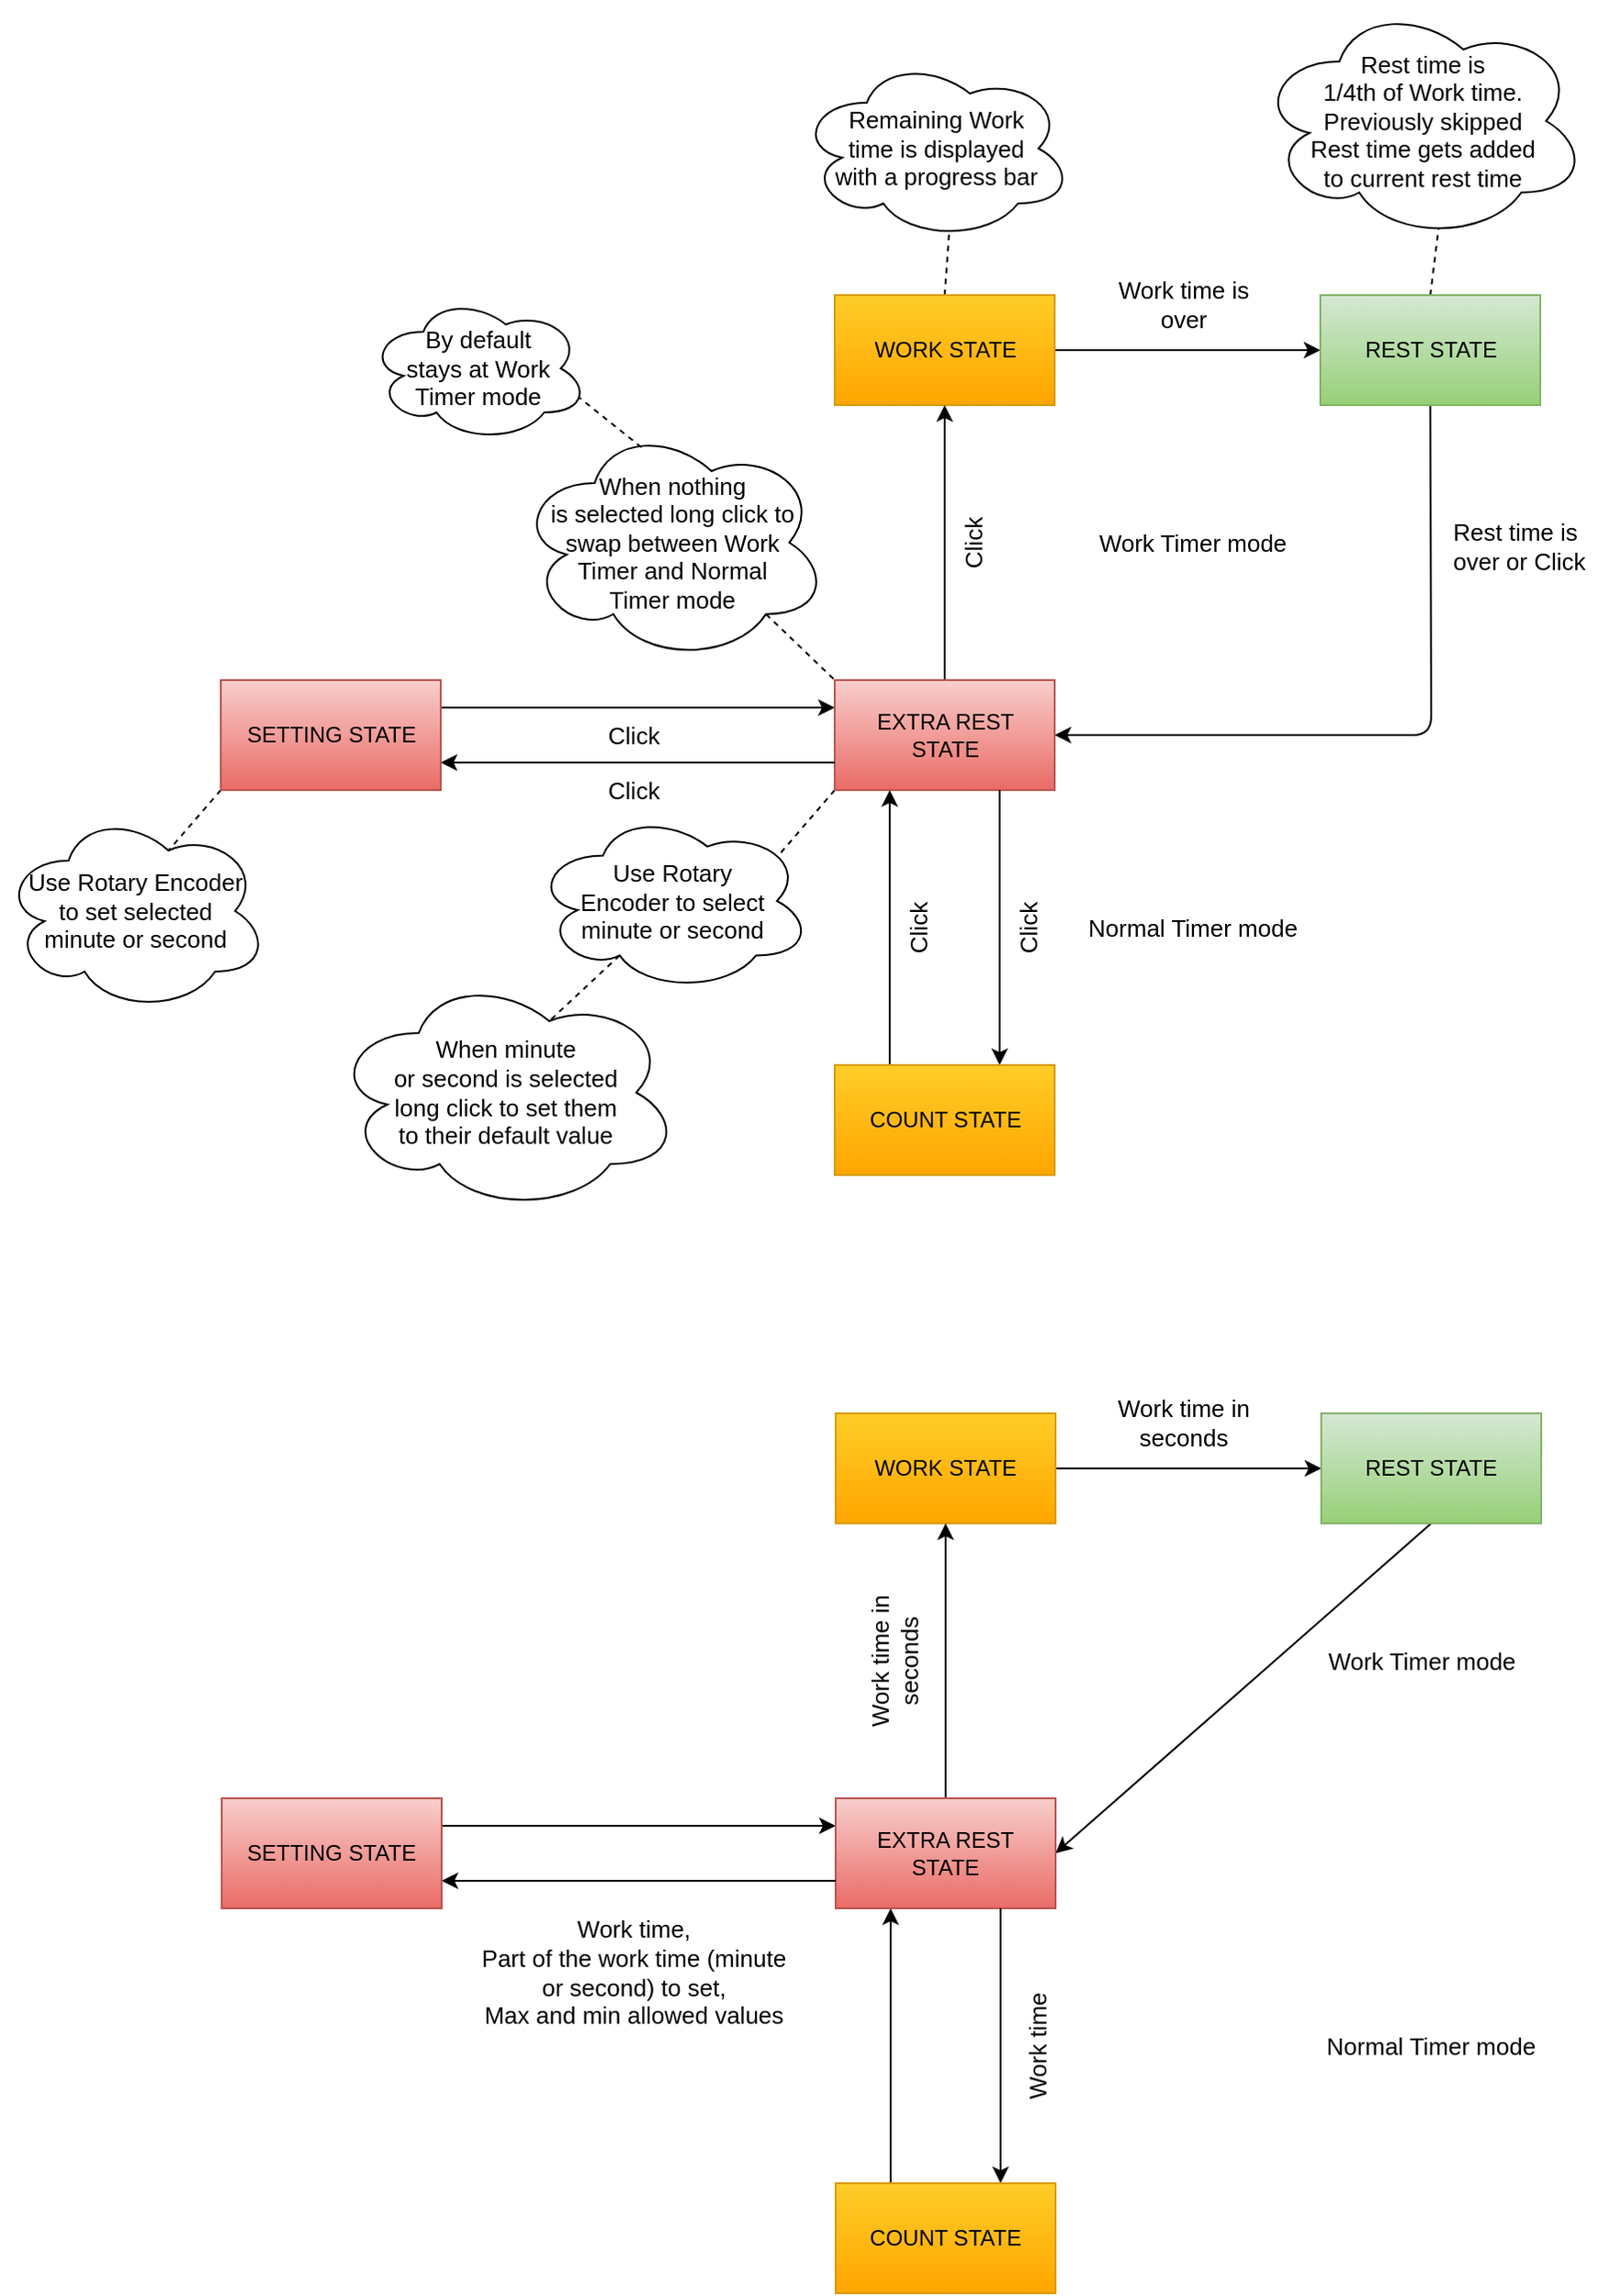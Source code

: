 <mxfile>
    <diagram id="Uf93iF11Qrb-FCjZKI1r" name="Page-1">
        <mxGraphModel dx="1618" dy="1711" grid="1" gridSize="10" guides="1" tooltips="1" connect="1" arrows="1" fold="1" page="1" pageScale="1" pageWidth="850" pageHeight="1100" background="#ffffff" math="0" shadow="0">
            <root>
                <mxCell id="0"/>
                <mxCell id="1" parent="0"/>
                <mxCell id="6" value="" style="edgeStyle=none;html=1;exitX=1;exitY=0.5;exitDx=0;exitDy=0;entryX=0;entryY=0.5;entryDx=0;entryDy=0;strokeColor=#000000;fontColor=#000000;labelBackgroundColor=none;" parent="1" source="2" target="3" edge="1">
                    <mxGeometry relative="1" as="geometry"/>
                </mxCell>
                <mxCell id="2" value="&lt;font color=&quot;#000000&quot;&gt;WORK STATE&lt;/font&gt;" style="whiteSpace=wrap;html=1;fillColor=#ffcd28;strokeColor=#d79b00;gradientColor=#ffa500;" parent="1" vertex="1">
                    <mxGeometry x="365" y="310" width="120" height="60" as="geometry"/>
                </mxCell>
                <mxCell id="10" style="edgeStyle=none;html=1;exitX=0.5;exitY=1;exitDx=0;exitDy=0;entryX=1;entryY=0.5;entryDx=0;entryDy=0;strokeColor=#000000;fontColor=#000000;" parent="1" source="3" target="4" edge="1">
                    <mxGeometry relative="1" as="geometry"/>
                </mxCell>
                <mxCell id="3" value="&lt;font color=&quot;#000000&quot;&gt;REST STATE&lt;/font&gt;" style="whiteSpace=wrap;html=1;fillColor=#d5e8d4;strokeColor=#82b366;gradientColor=#97d077;" parent="1" vertex="1">
                    <mxGeometry x="630" y="310" width="120" height="60" as="geometry"/>
                </mxCell>
                <mxCell id="5" value="" style="edgeStyle=none;html=1;exitX=0.5;exitY=0;exitDx=0;exitDy=0;entryX=0.5;entryY=1;entryDx=0;entryDy=0;fontColor=#000000;strokeColor=#000000;labelBackgroundColor=none;" parent="1" source="4" target="2" edge="1">
                    <mxGeometry relative="1" as="geometry"/>
                </mxCell>
                <mxCell id="8" style="edgeStyle=none;html=1;exitX=0;exitY=0.25;exitDx=0;exitDy=0;entryX=1;entryY=0.25;entryDx=0;entryDy=0;strokeColor=#000000;fontColor=#000000;endArrow=none;endFill=0;startArrow=classic;startFill=1;" parent="1" source="4" target="7" edge="1">
                    <mxGeometry relative="1" as="geometry"/>
                </mxCell>
                <mxCell id="15" style="edgeStyle=none;html=1;exitX=0.25;exitY=1;exitDx=0;exitDy=0;entryX=0.25;entryY=0;entryDx=0;entryDy=0;labelBackgroundColor=none;strokeColor=#000000;fontSize=13;fontColor=#000000;startArrow=classic;startFill=1;endArrow=none;endFill=0;" parent="1" source="4" target="14" edge="1">
                    <mxGeometry relative="1" as="geometry"/>
                </mxCell>
                <mxCell id="4" value="&lt;font color=&quot;#000000&quot;&gt;EXTRA REST&lt;br&gt;STATE&lt;/font&gt;" style="whiteSpace=wrap;html=1;fillColor=#f8cecc;strokeColor=#b85450;gradientColor=#ea6b66;" parent="1" vertex="1">
                    <mxGeometry x="365" y="520" width="120" height="60" as="geometry"/>
                </mxCell>
                <mxCell id="9" style="edgeStyle=none;html=1;exitX=1;exitY=0.75;exitDx=0;exitDy=0;entryX=0;entryY=0.75;entryDx=0;entryDy=0;strokeColor=#000000;fontColor=#000000;startArrow=classic;startFill=1;endArrow=none;endFill=0;" parent="1" source="7" target="4" edge="1">
                    <mxGeometry relative="1" as="geometry"/>
                </mxCell>
                <mxCell id="7" value="&lt;font color=&quot;#000000&quot;&gt;SETTING STATE&lt;/font&gt;" style="whiteSpace=wrap;html=1;fillColor=#f8cecc;strokeColor=#b85450;gradientColor=#ea6b66;" parent="1" vertex="1">
                    <mxGeometry x="30" y="520" width="120" height="60" as="geometry"/>
                </mxCell>
                <mxCell id="11" value="&lt;font style=&quot;font-size: 13px;&quot;&gt;Work time in seconds&lt;/font&gt;" style="text;strokeColor=none;align=center;fillColor=none;html=1;verticalAlign=middle;whiteSpace=wrap;rounded=0;fontColor=#000000;rotation=270;" parent="1" vertex="1">
                    <mxGeometry x="352" y="430" width="90" height="30" as="geometry"/>
                </mxCell>
                <mxCell id="12" value="&lt;font style=&quot;font-size: 13px;&quot;&gt;Work time in seconds&lt;/font&gt;" style="text;strokeColor=none;align=center;fillColor=none;html=1;verticalAlign=middle;whiteSpace=wrap;rounded=0;fontColor=#000000;" parent="1" vertex="1">
                    <mxGeometry x="510" y="300" width="90" height="30" as="geometry"/>
                </mxCell>
                <mxCell id="13" value="&lt;font style=&quot;font-size: 13px;&quot;&gt;Work time,&lt;br&gt;Part of the work time (minute or second) to set,&lt;br&gt;Max and min allowed values&lt;br&gt;&lt;/font&gt;" style="text;strokeColor=none;align=center;fillColor=none;html=1;verticalAlign=middle;whiteSpace=wrap;rounded=0;fontColor=#000000;" parent="1" vertex="1">
                    <mxGeometry x="170" y="580" width="170" height="70" as="geometry"/>
                </mxCell>
                <mxCell id="16" style="edgeStyle=none;html=1;exitX=0.75;exitY=0;exitDx=0;exitDy=0;entryX=0.75;entryY=1;entryDx=0;entryDy=0;labelBackgroundColor=none;strokeColor=#000000;fontSize=13;fontColor=#000000;startArrow=classic;startFill=1;endArrow=none;endFill=0;" parent="1" source="14" target="4" edge="1">
                    <mxGeometry relative="1" as="geometry"/>
                </mxCell>
                <mxCell id="14" value="&lt;font color=&quot;#000000&quot;&gt;COUNT STATE&lt;/font&gt;" style="whiteSpace=wrap;html=1;fillColor=#ffcd28;strokeColor=#d79b00;gradientColor=#ffa500;" parent="1" vertex="1">
                    <mxGeometry x="365" y="730" width="120" height="60" as="geometry"/>
                </mxCell>
                <mxCell id="17" value="&lt;font style=&quot;font-size: 13px;&quot;&gt;Work time&lt;/font&gt;" style="text;strokeColor=none;align=center;fillColor=none;html=1;verticalAlign=middle;whiteSpace=wrap;rounded=0;fontColor=#000000;rotation=270;" parent="1" vertex="1">
                    <mxGeometry x="430" y="640" width="90" height="30" as="geometry"/>
                </mxCell>
                <mxCell id="18" value="Work Timer mode" style="text;strokeColor=none;align=center;fillColor=none;html=1;verticalAlign=middle;whiteSpace=wrap;rounded=0;fontSize=13;fontColor=#000000;" parent="1" vertex="1">
                    <mxGeometry x="620" y="430" width="130" height="30" as="geometry"/>
                </mxCell>
                <mxCell id="19" value="Normal Timer mode" style="text;strokeColor=none;align=center;fillColor=none;html=1;verticalAlign=middle;whiteSpace=wrap;rounded=0;fontSize=13;fontColor=#000000;" parent="1" vertex="1">
                    <mxGeometry x="625" y="640" width="130" height="30" as="geometry"/>
                </mxCell>
                <mxCell id="38" value="" style="edgeStyle=none;html=1;exitX=1;exitY=0.5;exitDx=0;exitDy=0;entryX=0;entryY=0.5;entryDx=0;entryDy=0;strokeColor=#000000;fontColor=#000000;labelBackgroundColor=none;" parent="1" source="39" target="41" edge="1">
                    <mxGeometry relative="1" as="geometry"/>
                </mxCell>
                <mxCell id="83" style="edgeStyle=none;html=1;exitX=0.5;exitY=0;exitDx=0;exitDy=0;entryX=0.55;entryY=0.95;entryDx=0;entryDy=0;entryPerimeter=0;dashed=1;strokeColor=#000000;fontSize=13;fontColor=#000000;endArrow=none;endFill=0;" edge="1" parent="1" source="39" target="82">
                    <mxGeometry relative="1" as="geometry"/>
                </mxCell>
                <mxCell id="39" value="&lt;font color=&quot;#000000&quot;&gt;WORK STATE&lt;/font&gt;" style="whiteSpace=wrap;html=1;fillColor=#ffcd28;strokeColor=#d79b00;gradientColor=#ffa500;" parent="1" vertex="1">
                    <mxGeometry x="364.5" y="-300" width="120" height="60" as="geometry"/>
                </mxCell>
                <mxCell id="40" style="edgeStyle=none;html=1;exitX=0.5;exitY=1;exitDx=0;exitDy=0;entryX=1;entryY=0.5;entryDx=0;entryDy=0;strokeColor=#000000;fontColor=#000000;" parent="1" source="41" target="45" edge="1">
                    <mxGeometry relative="1" as="geometry">
                        <Array as="points">
                            <mxPoint x="690" y="-60"/>
                        </Array>
                    </mxGeometry>
                </mxCell>
                <mxCell id="81" style="edgeStyle=none;html=1;exitX=0.5;exitY=0;exitDx=0;exitDy=0;entryX=0.55;entryY=0.95;entryDx=0;entryDy=0;entryPerimeter=0;fontSize=13;fontColor=#000000;strokeColor=#000000;endArrow=none;endFill=0;dashed=1;" edge="1" parent="1" source="41" target="80">
                    <mxGeometry relative="1" as="geometry"/>
                </mxCell>
                <mxCell id="41" value="&lt;font color=&quot;#000000&quot;&gt;REST STATE&lt;/font&gt;" style="whiteSpace=wrap;html=1;fillColor=#d5e8d4;strokeColor=#82b366;gradientColor=#97d077;" parent="1" vertex="1">
                    <mxGeometry x="629.5" y="-300" width="120" height="60" as="geometry"/>
                </mxCell>
                <mxCell id="42" value="" style="edgeStyle=none;html=1;exitX=0.5;exitY=0;exitDx=0;exitDy=0;entryX=0.5;entryY=1;entryDx=0;entryDy=0;fontColor=#000000;strokeColor=#000000;labelBackgroundColor=none;" parent="1" source="45" target="39" edge="1">
                    <mxGeometry relative="1" as="geometry"/>
                </mxCell>
                <mxCell id="43" style="edgeStyle=none;html=1;exitX=0;exitY=0.25;exitDx=0;exitDy=0;entryX=1;entryY=0.25;entryDx=0;entryDy=0;strokeColor=#000000;fontColor=#000000;endArrow=none;endFill=0;startArrow=classic;startFill=1;" parent="1" source="45" target="47" edge="1">
                    <mxGeometry relative="1" as="geometry"/>
                </mxCell>
                <mxCell id="44" style="edgeStyle=none;html=1;exitX=0.25;exitY=1;exitDx=0;exitDy=0;entryX=0.25;entryY=0;entryDx=0;entryDy=0;labelBackgroundColor=none;strokeColor=#000000;fontSize=13;fontColor=#000000;startArrow=classic;startFill=1;endArrow=none;endFill=0;" parent="1" source="45" target="52" edge="1">
                    <mxGeometry relative="1" as="geometry"/>
                </mxCell>
                <mxCell id="66" style="edgeStyle=none;html=1;exitX=0;exitY=1;exitDx=0;exitDy=0;entryX=0.88;entryY=0.25;entryDx=0;entryDy=0;entryPerimeter=0;strokeColor=#000000;fontSize=13;fontColor=#000000;startArrow=none;startFill=0;endArrow=none;endFill=0;dashed=1;" parent="1" source="45" target="63" edge="1">
                    <mxGeometry relative="1" as="geometry"/>
                </mxCell>
                <mxCell id="45" value="&lt;font color=&quot;#000000&quot;&gt;EXTRA REST&lt;br&gt;STATE&lt;/font&gt;" style="whiteSpace=wrap;html=1;fillColor=#f8cecc;strokeColor=#b85450;gradientColor=#ea6b66;" parent="1" vertex="1">
                    <mxGeometry x="364.5" y="-90" width="120" height="60" as="geometry"/>
                </mxCell>
                <mxCell id="46" style="edgeStyle=none;html=1;exitX=1;exitY=0.75;exitDx=0;exitDy=0;entryX=0;entryY=0.75;entryDx=0;entryDy=0;strokeColor=#000000;fontColor=#000000;startArrow=classic;startFill=1;endArrow=none;endFill=0;" parent="1" source="47" target="45" edge="1">
                    <mxGeometry relative="1" as="geometry"/>
                </mxCell>
                <mxCell id="69" style="edgeStyle=none;html=1;exitX=0;exitY=1;exitDx=0;exitDy=0;entryX=0.625;entryY=0.2;entryDx=0;entryDy=0;entryPerimeter=0;dashed=1;strokeColor=#000000;fontSize=13;fontColor=#000000;startArrow=none;startFill=0;endArrow=none;endFill=0;" parent="1" source="47" target="67" edge="1">
                    <mxGeometry relative="1" as="geometry"/>
                </mxCell>
                <mxCell id="47" value="&lt;font color=&quot;#000000&quot;&gt;SETTING STATE&lt;/font&gt;" style="whiteSpace=wrap;html=1;fillColor=#f8cecc;strokeColor=#b85450;gradientColor=#ea6b66;" parent="1" vertex="1">
                    <mxGeometry x="29.5" y="-90" width="120" height="60" as="geometry"/>
                </mxCell>
                <mxCell id="49" value="&lt;font style=&quot;font-size: 13px;&quot;&gt;Work time is over&lt;/font&gt;" style="text;strokeColor=none;align=center;fillColor=none;html=1;verticalAlign=middle;whiteSpace=wrap;rounded=0;fontColor=#000000;" parent="1" vertex="1">
                    <mxGeometry x="509.5" y="-310" width="90" height="30" as="geometry"/>
                </mxCell>
                <mxCell id="51" style="edgeStyle=none;html=1;exitX=0.75;exitY=0;exitDx=0;exitDy=0;entryX=0.75;entryY=1;entryDx=0;entryDy=0;labelBackgroundColor=none;strokeColor=#000000;fontSize=13;fontColor=#000000;startArrow=classic;startFill=1;endArrow=none;endFill=0;" parent="1" source="52" target="45" edge="1">
                    <mxGeometry relative="1" as="geometry"/>
                </mxCell>
                <mxCell id="52" value="&lt;font color=&quot;#000000&quot;&gt;COUNT STATE&lt;/font&gt;" style="whiteSpace=wrap;html=1;fillColor=#ffcd28;strokeColor=#d79b00;gradientColor=#ffa500;" parent="1" vertex="1">
                    <mxGeometry x="364.5" y="120" width="120" height="60" as="geometry"/>
                </mxCell>
                <mxCell id="53" value="&lt;span style=&quot;font-size: 13px;&quot;&gt;Click&lt;/span&gt;" style="text;strokeColor=none;align=center;fillColor=none;html=1;verticalAlign=middle;whiteSpace=wrap;rounded=0;fontColor=#000000;rotation=270;" parent="1" vertex="1">
                    <mxGeometry x="425" y="30" width="90" height="30" as="geometry"/>
                </mxCell>
                <mxCell id="54" value="Work Timer mode" style="text;strokeColor=none;align=center;fillColor=none;html=1;verticalAlign=middle;whiteSpace=wrap;rounded=0;fontSize=13;fontColor=#000000;" parent="1" vertex="1">
                    <mxGeometry x="494.5" y="-180" width="130" height="30" as="geometry"/>
                </mxCell>
                <mxCell id="55" value="Normal Timer mode" style="text;strokeColor=none;align=center;fillColor=none;html=1;verticalAlign=middle;whiteSpace=wrap;rounded=0;fontSize=13;fontColor=#000000;" parent="1" vertex="1">
                    <mxGeometry x="494.5" y="30" width="130" height="30" as="geometry"/>
                </mxCell>
                <mxCell id="56" value="&lt;span style=&quot;font-size: 13px;&quot;&gt;Click&lt;/span&gt;" style="text;strokeColor=none;align=center;fillColor=none;html=1;verticalAlign=middle;whiteSpace=wrap;rounded=0;fontColor=#000000;rotation=270;" parent="1" vertex="1">
                    <mxGeometry x="365" y="30" width="90" height="30" as="geometry"/>
                </mxCell>
                <mxCell id="57" value="&lt;span style=&quot;font-size: 13px;&quot;&gt;Click&lt;/span&gt;" style="text;strokeColor=none;align=center;fillColor=none;html=1;verticalAlign=middle;whiteSpace=wrap;rounded=0;fontColor=#000000;rotation=270;" parent="1" vertex="1">
                    <mxGeometry x="395" y="-180" width="90" height="30" as="geometry"/>
                </mxCell>
                <mxCell id="58" value="&lt;span style=&quot;color: rgb(0, 0, 0); font-family: Helvetica; font-size: 13px; font-style: normal; font-variant-ligatures: normal; font-variant-caps: normal; font-weight: 400; letter-spacing: normal; orphans: 2; text-align: center; text-indent: 0px; text-transform: none; widows: 2; word-spacing: 0px; -webkit-text-stroke-width: 0px; text-decoration-thickness: initial; text-decoration-style: initial; text-decoration-color: initial; float: none; display: inline !important;&quot;&gt;Rest time is over or Click&lt;/span&gt;" style="text;whiteSpace=wrap;html=1;labelBackgroundColor=none;" parent="1" vertex="1">
                    <mxGeometry x="700" y="-185" width="80" height="40" as="geometry"/>
                </mxCell>
                <mxCell id="59" value="&lt;span style=&quot;font-size: 13px;&quot;&gt;Click&lt;/span&gt;" style="text;strokeColor=none;align=center;fillColor=none;html=1;verticalAlign=middle;whiteSpace=wrap;rounded=0;fontColor=#000000;rotation=0;" parent="1" vertex="1">
                    <mxGeometry x="210" y="-45" width="90" height="30" as="geometry"/>
                </mxCell>
                <mxCell id="60" value="&lt;span style=&quot;font-size: 13px;&quot;&gt;Click&lt;/span&gt;" style="text;strokeColor=none;align=center;fillColor=none;html=1;verticalAlign=middle;whiteSpace=wrap;rounded=0;fontColor=#000000;rotation=0;" parent="1" vertex="1">
                    <mxGeometry x="210" y="-75" width="90" height="30" as="geometry"/>
                </mxCell>
                <mxCell id="72" style="edgeStyle=none;html=1;exitX=0.31;exitY=0.8;exitDx=0;exitDy=0;exitPerimeter=0;entryX=0.625;entryY=0.2;entryDx=0;entryDy=0;entryPerimeter=0;dashed=1;strokeColor=#000000;fontSize=13;fontColor=#000000;startArrow=none;startFill=0;endArrow=none;endFill=0;" parent="1" source="63" target="71" edge="1">
                    <mxGeometry relative="1" as="geometry"/>
                </mxCell>
                <mxCell id="63" value="&lt;span style=&quot;color: rgb(0, 0, 0); font-family: Helvetica; font-size: 13px; font-style: normal; font-variant-ligatures: normal; font-variant-caps: normal; font-weight: 400; letter-spacing: normal; orphans: 2; text-align: center; text-indent: 0px; text-transform: none; widows: 2; word-spacing: 0px; -webkit-text-stroke-width: 0px; text-decoration-thickness: initial; text-decoration-style: initial; text-decoration-color: initial; float: none; display: inline !important;&quot;&gt;Use Rotary&lt;br&gt;Encoder to select&lt;br&gt;minute or second&lt;/span&gt;" style="ellipse;shape=cloud;whiteSpace=wrap;html=1;labelBackgroundColor=none;fontSize=13;fontColor=#000000;fillColor=none;strokeColor=#000000;" parent="1" vertex="1">
                    <mxGeometry x="200" y="-19" width="152" height="99" as="geometry"/>
                </mxCell>
                <mxCell id="67" value="&lt;span style=&quot;color: rgb(0, 0, 0); font-family: Helvetica; font-size: 13px; font-style: normal; font-variant-ligatures: normal; font-variant-caps: normal; font-weight: 400; letter-spacing: normal; orphans: 2; text-align: center; text-indent: 0px; text-transform: none; widows: 2; word-spacing: 0px; -webkit-text-stroke-width: 0px; text-decoration-thickness: initial; text-decoration-style: initial; text-decoration-color: initial; float: none; display: inline !important;&quot;&gt;Use Rotary Encoder&lt;br&gt;to set selected&lt;br&gt;minute or second&lt;/span&gt;" style="ellipse;shape=cloud;whiteSpace=wrap;html=1;labelBackgroundColor=none;strokeColor=#000000;fontSize=13;fontColor=#000000;fillColor=none;" parent="1" vertex="1">
                    <mxGeometry x="-90" y="-19" width="145.5" height="110" as="geometry"/>
                </mxCell>
                <mxCell id="71" value="When minute&lt;br&gt;or second is selected&lt;br&gt;long click to set them&lt;br&gt;to their default value" style="ellipse;shape=cloud;whiteSpace=wrap;html=1;labelBackgroundColor=none;strokeColor=#000000;fontSize=13;fontColor=#000000;fillColor=none;" parent="1" vertex="1">
                    <mxGeometry x="90" y="70" width="190" height="130" as="geometry"/>
                </mxCell>
                <mxCell id="75" style="edgeStyle=none;html=1;exitX=0.8;exitY=0.8;exitDx=0;exitDy=0;exitPerimeter=0;entryX=0;entryY=0;entryDx=0;entryDy=0;dashed=1;strokeColor=#000000;fontSize=13;fontColor=#000000;startArrow=none;startFill=0;endArrow=none;endFill=0;" parent="1" source="74" target="45" edge="1">
                    <mxGeometry relative="1" as="geometry"/>
                </mxCell>
                <mxCell id="79" style="edgeStyle=none;html=1;exitX=0.4;exitY=0.1;exitDx=0;exitDy=0;exitPerimeter=0;entryX=0.96;entryY=0.7;entryDx=0;entryDy=0;entryPerimeter=0;dashed=1;strokeColor=#000000;fontSize=13;fontColor=#000000;startArrow=none;startFill=0;endArrow=none;endFill=0;" parent="1" source="74" target="76" edge="1">
                    <mxGeometry relative="1" as="geometry"/>
                </mxCell>
                <mxCell id="74" value="When nothing&lt;br&gt;is selected long click to&lt;br&gt;swap between Work&lt;br&gt;Timer and Normal&lt;br&gt;Timer mode" style="ellipse;shape=cloud;whiteSpace=wrap;html=1;labelBackgroundColor=none;strokeColor=#000000;fontSize=13;fontColor=#000000;fillColor=none;" parent="1" vertex="1">
                    <mxGeometry x="191" y="-230" width="170" height="130" as="geometry"/>
                </mxCell>
                <mxCell id="76" value="By default&lt;br&gt;stays at Work&lt;br&gt;Timer mode" style="ellipse;shape=cloud;whiteSpace=wrap;html=1;labelBackgroundColor=none;strokeColor=#000000;fontSize=13;fontColor=#000000;fillColor=none;" parent="1" vertex="1">
                    <mxGeometry x="110" y="-300" width="120" height="80" as="geometry"/>
                </mxCell>
                <mxCell id="80" value="&lt;font style=&quot;font-size: 13px;&quot; color=&quot;#000000&quot;&gt;Rest time is&lt;br&gt;1/4th of Work time.&lt;br&gt;Previously skipped&lt;br&gt;Rest time gets added&lt;br&gt;to current rest time&lt;/font&gt;" style="ellipse;shape=cloud;whiteSpace=wrap;html=1;fillColor=none;strokeColor=#000000;" vertex="1" parent="1">
                    <mxGeometry x="594.75" y="-460" width="180.5" height="130" as="geometry"/>
                </mxCell>
                <mxCell id="82" value="Remaining Work&lt;br&gt;time is displayed&lt;br&gt;with a progress bar" style="ellipse;shape=cloud;whiteSpace=wrap;html=1;strokeColor=#000000;fontSize=13;fontColor=#000000;fillColor=none;" vertex="1" parent="1">
                    <mxGeometry x="344.5" y="-430" width="150" height="100" as="geometry"/>
                </mxCell>
            </root>
        </mxGraphModel>
    </diagram>
</mxfile>